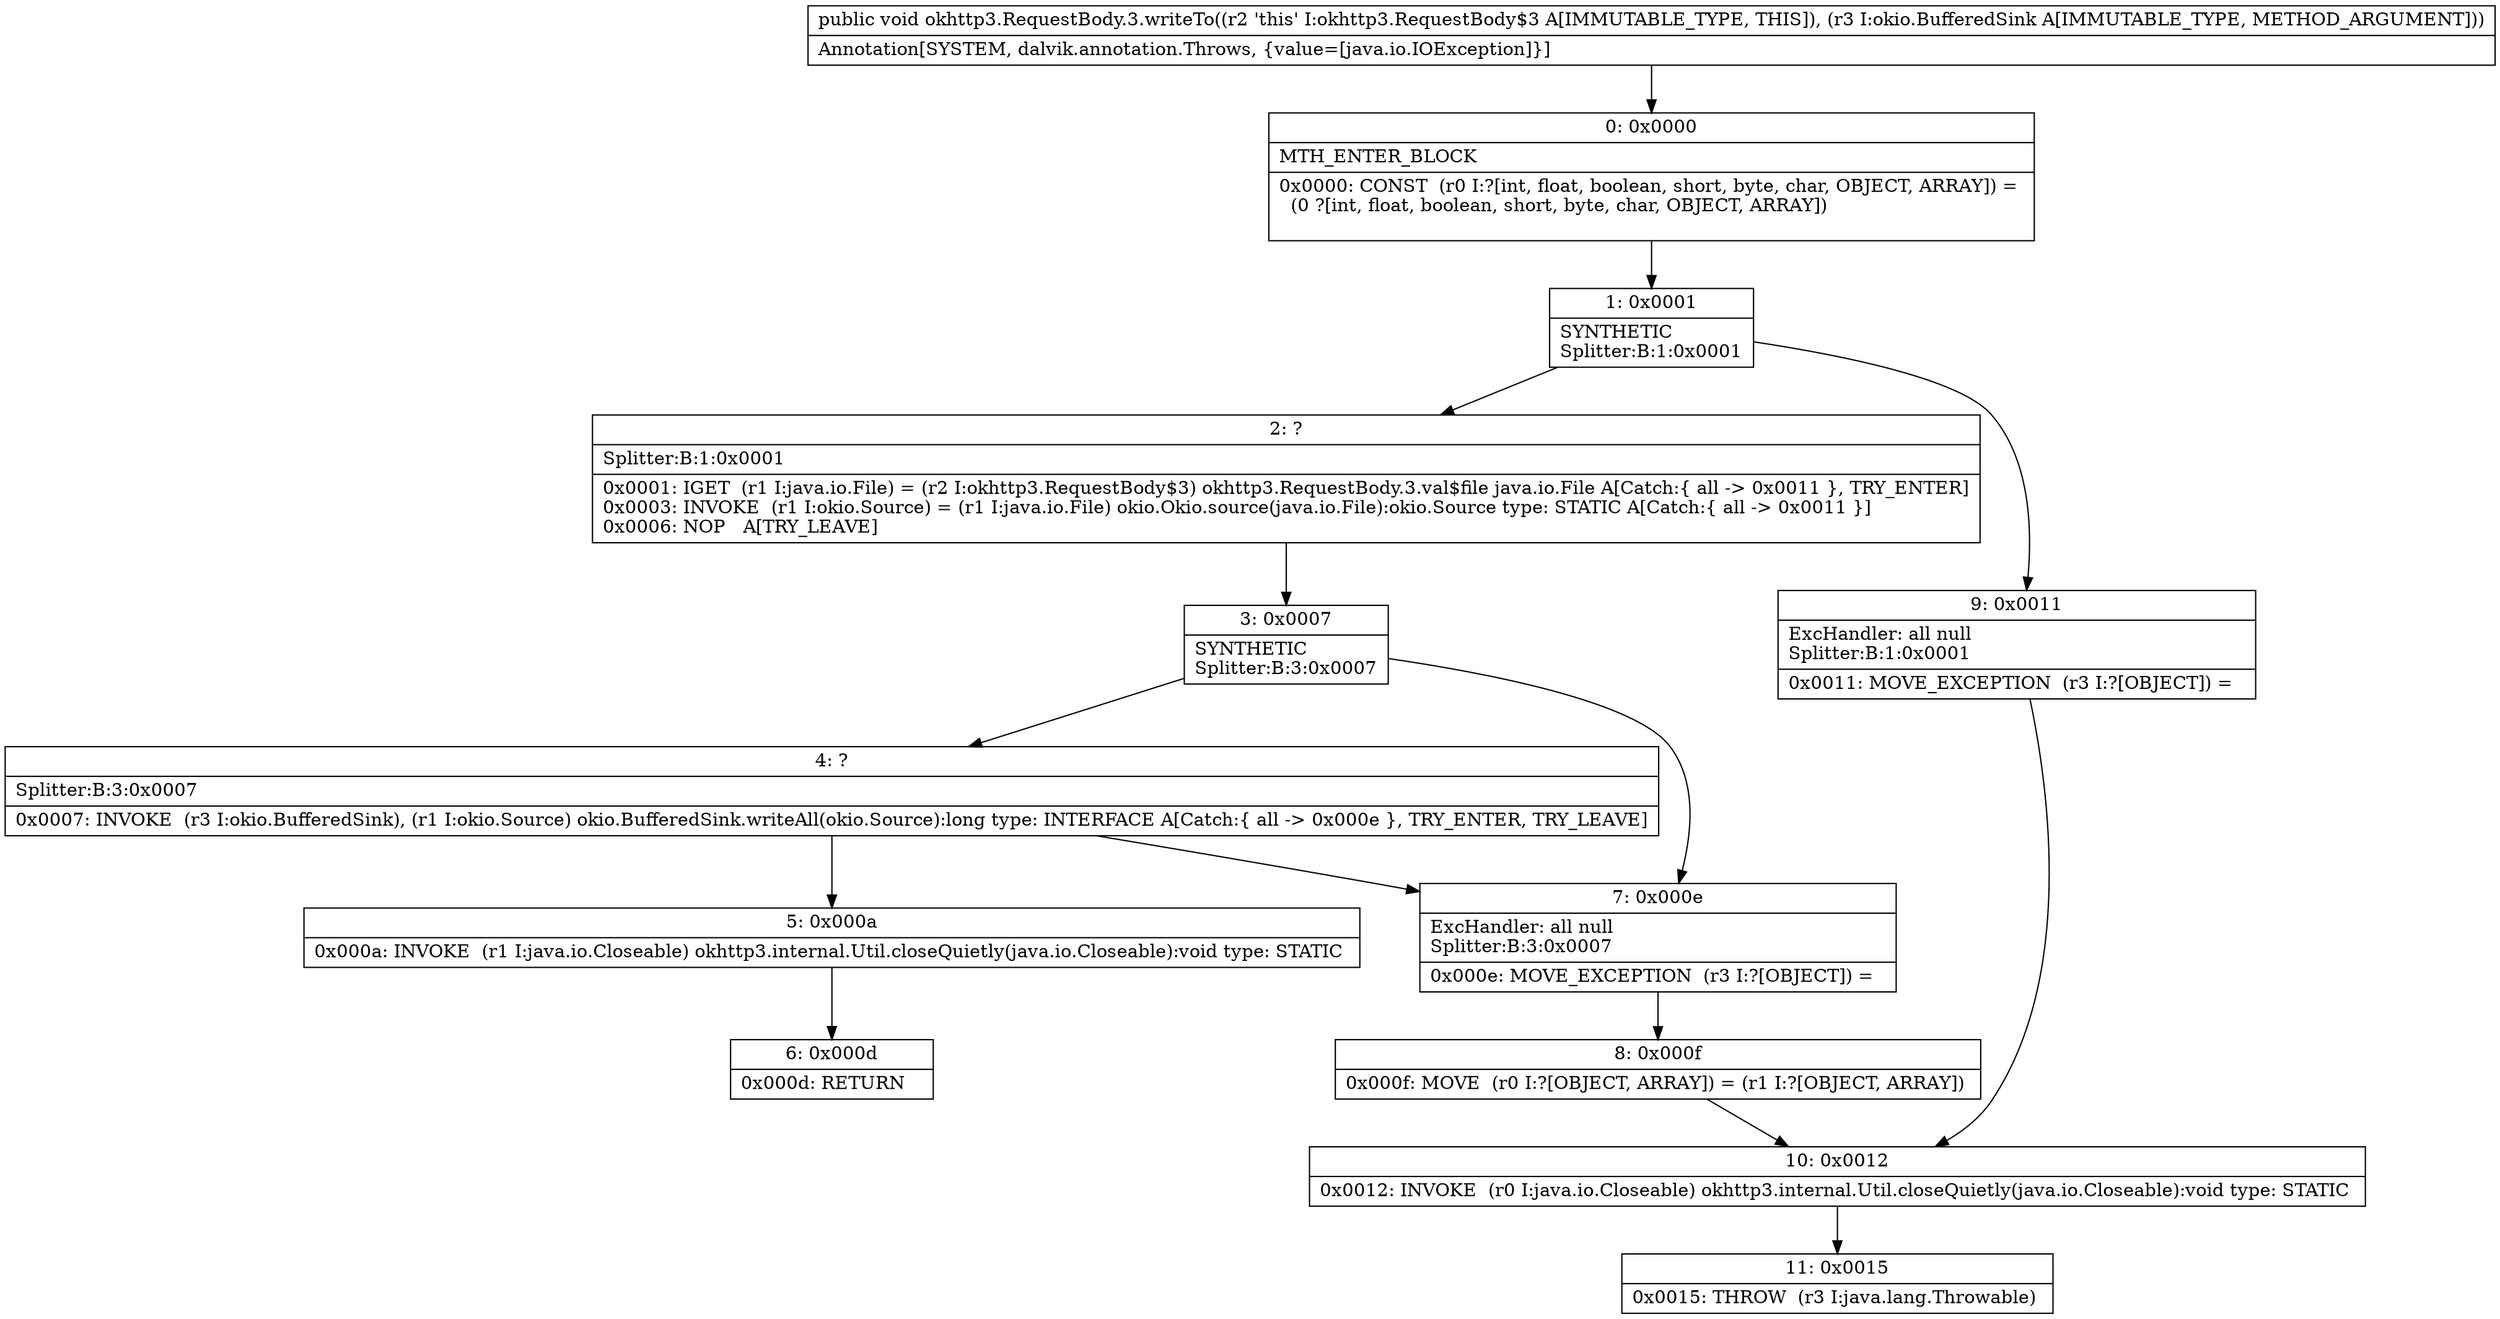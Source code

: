 digraph "CFG forokhttp3.RequestBody.3.writeTo(Lokio\/BufferedSink;)V" {
Node_0 [shape=record,label="{0\:\ 0x0000|MTH_ENTER_BLOCK\l|0x0000: CONST  (r0 I:?[int, float, boolean, short, byte, char, OBJECT, ARRAY]) = \l  (0 ?[int, float, boolean, short, byte, char, OBJECT, ARRAY])\l \l}"];
Node_1 [shape=record,label="{1\:\ 0x0001|SYNTHETIC\lSplitter:B:1:0x0001\l}"];
Node_2 [shape=record,label="{2\:\ ?|Splitter:B:1:0x0001\l|0x0001: IGET  (r1 I:java.io.File) = (r2 I:okhttp3.RequestBody$3) okhttp3.RequestBody.3.val$file java.io.File A[Catch:\{ all \-\> 0x0011 \}, TRY_ENTER]\l0x0003: INVOKE  (r1 I:okio.Source) = (r1 I:java.io.File) okio.Okio.source(java.io.File):okio.Source type: STATIC A[Catch:\{ all \-\> 0x0011 \}]\l0x0006: NOP   A[TRY_LEAVE]\l}"];
Node_3 [shape=record,label="{3\:\ 0x0007|SYNTHETIC\lSplitter:B:3:0x0007\l}"];
Node_4 [shape=record,label="{4\:\ ?|Splitter:B:3:0x0007\l|0x0007: INVOKE  (r3 I:okio.BufferedSink), (r1 I:okio.Source) okio.BufferedSink.writeAll(okio.Source):long type: INTERFACE A[Catch:\{ all \-\> 0x000e \}, TRY_ENTER, TRY_LEAVE]\l}"];
Node_5 [shape=record,label="{5\:\ 0x000a|0x000a: INVOKE  (r1 I:java.io.Closeable) okhttp3.internal.Util.closeQuietly(java.io.Closeable):void type: STATIC \l}"];
Node_6 [shape=record,label="{6\:\ 0x000d|0x000d: RETURN   \l}"];
Node_7 [shape=record,label="{7\:\ 0x000e|ExcHandler: all null\lSplitter:B:3:0x0007\l|0x000e: MOVE_EXCEPTION  (r3 I:?[OBJECT]) =  \l}"];
Node_8 [shape=record,label="{8\:\ 0x000f|0x000f: MOVE  (r0 I:?[OBJECT, ARRAY]) = (r1 I:?[OBJECT, ARRAY]) \l}"];
Node_9 [shape=record,label="{9\:\ 0x0011|ExcHandler: all null\lSplitter:B:1:0x0001\l|0x0011: MOVE_EXCEPTION  (r3 I:?[OBJECT]) =  \l}"];
Node_10 [shape=record,label="{10\:\ 0x0012|0x0012: INVOKE  (r0 I:java.io.Closeable) okhttp3.internal.Util.closeQuietly(java.io.Closeable):void type: STATIC \l}"];
Node_11 [shape=record,label="{11\:\ 0x0015|0x0015: THROW  (r3 I:java.lang.Throwable) \l}"];
MethodNode[shape=record,label="{public void okhttp3.RequestBody.3.writeTo((r2 'this' I:okhttp3.RequestBody$3 A[IMMUTABLE_TYPE, THIS]), (r3 I:okio.BufferedSink A[IMMUTABLE_TYPE, METHOD_ARGUMENT]))  | Annotation[SYSTEM, dalvik.annotation.Throws, \{value=[java.io.IOException]\}]\l}"];
MethodNode -> Node_0;
Node_0 -> Node_1;
Node_1 -> Node_2;
Node_1 -> Node_9;
Node_2 -> Node_3;
Node_3 -> Node_4;
Node_3 -> Node_7;
Node_4 -> Node_5;
Node_4 -> Node_7;
Node_5 -> Node_6;
Node_7 -> Node_8;
Node_8 -> Node_10;
Node_9 -> Node_10;
Node_10 -> Node_11;
}

